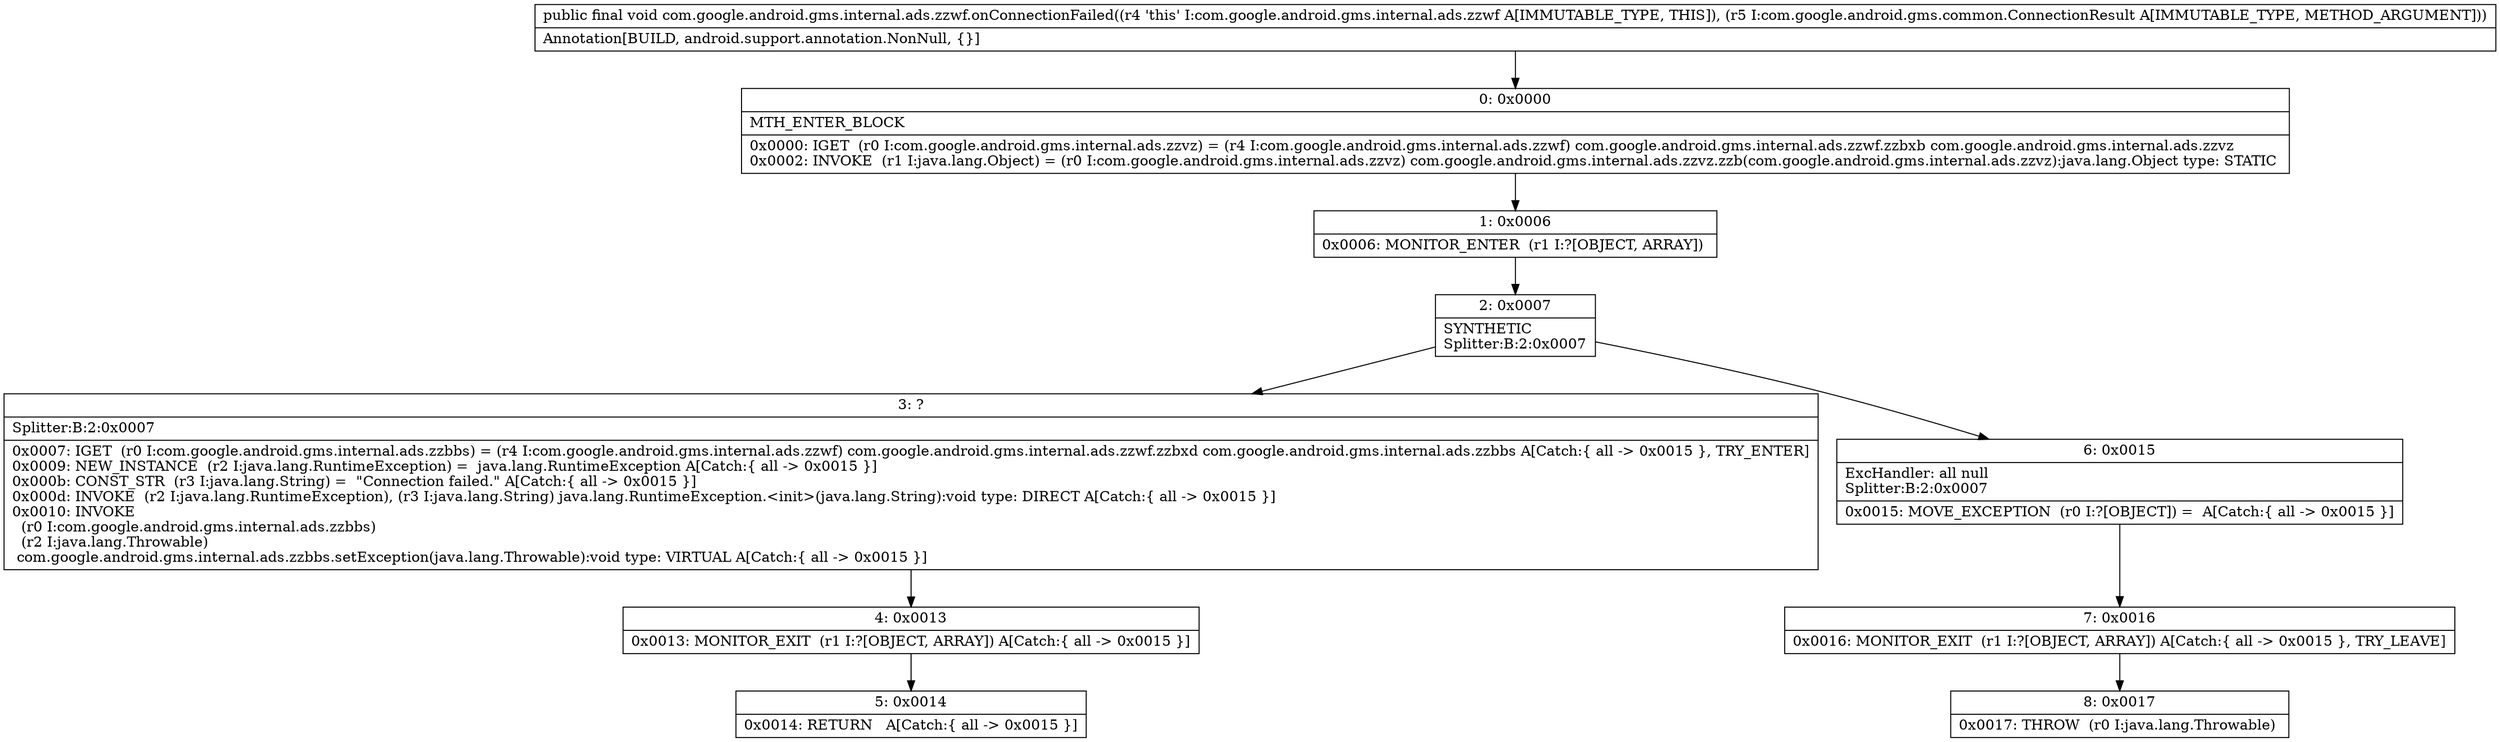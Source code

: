 digraph "CFG forcom.google.android.gms.internal.ads.zzwf.onConnectionFailed(Lcom\/google\/android\/gms\/common\/ConnectionResult;)V" {
Node_0 [shape=record,label="{0\:\ 0x0000|MTH_ENTER_BLOCK\l|0x0000: IGET  (r0 I:com.google.android.gms.internal.ads.zzvz) = (r4 I:com.google.android.gms.internal.ads.zzwf) com.google.android.gms.internal.ads.zzwf.zzbxb com.google.android.gms.internal.ads.zzvz \l0x0002: INVOKE  (r1 I:java.lang.Object) = (r0 I:com.google.android.gms.internal.ads.zzvz) com.google.android.gms.internal.ads.zzvz.zzb(com.google.android.gms.internal.ads.zzvz):java.lang.Object type: STATIC \l}"];
Node_1 [shape=record,label="{1\:\ 0x0006|0x0006: MONITOR_ENTER  (r1 I:?[OBJECT, ARRAY]) \l}"];
Node_2 [shape=record,label="{2\:\ 0x0007|SYNTHETIC\lSplitter:B:2:0x0007\l}"];
Node_3 [shape=record,label="{3\:\ ?|Splitter:B:2:0x0007\l|0x0007: IGET  (r0 I:com.google.android.gms.internal.ads.zzbbs) = (r4 I:com.google.android.gms.internal.ads.zzwf) com.google.android.gms.internal.ads.zzwf.zzbxd com.google.android.gms.internal.ads.zzbbs A[Catch:\{ all \-\> 0x0015 \}, TRY_ENTER]\l0x0009: NEW_INSTANCE  (r2 I:java.lang.RuntimeException) =  java.lang.RuntimeException A[Catch:\{ all \-\> 0x0015 \}]\l0x000b: CONST_STR  (r3 I:java.lang.String) =  \"Connection failed.\" A[Catch:\{ all \-\> 0x0015 \}]\l0x000d: INVOKE  (r2 I:java.lang.RuntimeException), (r3 I:java.lang.String) java.lang.RuntimeException.\<init\>(java.lang.String):void type: DIRECT A[Catch:\{ all \-\> 0x0015 \}]\l0x0010: INVOKE  \l  (r0 I:com.google.android.gms.internal.ads.zzbbs)\l  (r2 I:java.lang.Throwable)\l com.google.android.gms.internal.ads.zzbbs.setException(java.lang.Throwable):void type: VIRTUAL A[Catch:\{ all \-\> 0x0015 \}]\l}"];
Node_4 [shape=record,label="{4\:\ 0x0013|0x0013: MONITOR_EXIT  (r1 I:?[OBJECT, ARRAY]) A[Catch:\{ all \-\> 0x0015 \}]\l}"];
Node_5 [shape=record,label="{5\:\ 0x0014|0x0014: RETURN   A[Catch:\{ all \-\> 0x0015 \}]\l}"];
Node_6 [shape=record,label="{6\:\ 0x0015|ExcHandler: all null\lSplitter:B:2:0x0007\l|0x0015: MOVE_EXCEPTION  (r0 I:?[OBJECT]) =  A[Catch:\{ all \-\> 0x0015 \}]\l}"];
Node_7 [shape=record,label="{7\:\ 0x0016|0x0016: MONITOR_EXIT  (r1 I:?[OBJECT, ARRAY]) A[Catch:\{ all \-\> 0x0015 \}, TRY_LEAVE]\l}"];
Node_8 [shape=record,label="{8\:\ 0x0017|0x0017: THROW  (r0 I:java.lang.Throwable) \l}"];
MethodNode[shape=record,label="{public final void com.google.android.gms.internal.ads.zzwf.onConnectionFailed((r4 'this' I:com.google.android.gms.internal.ads.zzwf A[IMMUTABLE_TYPE, THIS]), (r5 I:com.google.android.gms.common.ConnectionResult A[IMMUTABLE_TYPE, METHOD_ARGUMENT]))  | Annotation[BUILD, android.support.annotation.NonNull, \{\}]\l}"];
MethodNode -> Node_0;
Node_0 -> Node_1;
Node_1 -> Node_2;
Node_2 -> Node_3;
Node_2 -> Node_6;
Node_3 -> Node_4;
Node_4 -> Node_5;
Node_6 -> Node_7;
Node_7 -> Node_8;
}

